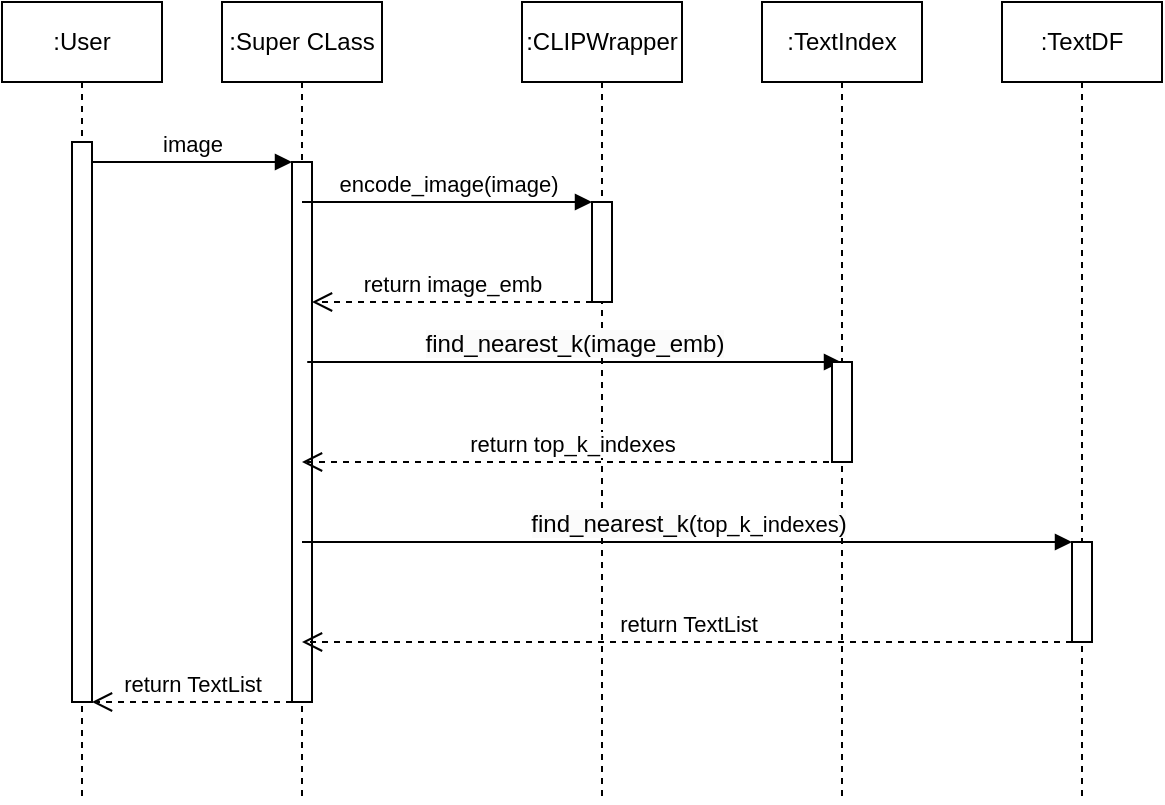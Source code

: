 <mxfile version="24.2.2" type="google">
  <diagram name="Page-1" id="2YBvvXClWsGukQMizWep">
    <mxGraphModel grid="1" page="1" gridSize="10" guides="1" tooltips="1" connect="1" arrows="1" fold="1" pageScale="1" pageWidth="850" pageHeight="1100" math="0" shadow="0">
      <root>
        <mxCell id="0" />
        <mxCell id="1" parent="0" />
        <mxCell id="7VVajDDt1qHXu371A4_M-3" value=":User" style="shape=umlLifeline;perimeter=lifelinePerimeter;whiteSpace=wrap;html=1;container=0;dropTarget=0;collapsible=0;recursiveResize=0;outlineConnect=0;portConstraint=eastwest;newEdgeStyle={&quot;edgeStyle&quot;:&quot;elbowEdgeStyle&quot;,&quot;elbow&quot;:&quot;vertical&quot;,&quot;curved&quot;:0,&quot;rounded&quot;:0};" vertex="1" parent="1">
          <mxGeometry x="150" y="280" width="80" height="400" as="geometry" />
        </mxCell>
        <mxCell id="7VVajDDt1qHXu371A4_M-4" value="" style="html=1;points=[];perimeter=orthogonalPerimeter;outlineConnect=0;targetShapes=umlLifeline;portConstraint=eastwest;newEdgeStyle={&quot;edgeStyle&quot;:&quot;elbowEdgeStyle&quot;,&quot;elbow&quot;:&quot;vertical&quot;,&quot;curved&quot;:0,&quot;rounded&quot;:0};" vertex="1" parent="7VVajDDt1qHXu371A4_M-3">
          <mxGeometry x="35" y="70" width="10" height="280" as="geometry" />
        </mxCell>
        <mxCell id="7VVajDDt1qHXu371A4_M-5" value=":Super CLass" style="shape=umlLifeline;perimeter=lifelinePerimeter;whiteSpace=wrap;html=1;container=0;dropTarget=0;collapsible=0;recursiveResize=0;outlineConnect=0;portConstraint=eastwest;newEdgeStyle={&quot;edgeStyle&quot;:&quot;elbowEdgeStyle&quot;,&quot;elbow&quot;:&quot;vertical&quot;,&quot;curved&quot;:0,&quot;rounded&quot;:0};" vertex="1" parent="1">
          <mxGeometry x="260" y="280" width="80" height="400" as="geometry" />
        </mxCell>
        <mxCell id="7VVajDDt1qHXu371A4_M-6" value="" style="html=1;points=[];perimeter=orthogonalPerimeter;outlineConnect=0;targetShapes=umlLifeline;portConstraint=eastwest;newEdgeStyle={&quot;edgeStyle&quot;:&quot;elbowEdgeStyle&quot;,&quot;elbow&quot;:&quot;vertical&quot;,&quot;curved&quot;:0,&quot;rounded&quot;:0};" vertex="1" parent="7VVajDDt1qHXu371A4_M-5">
          <mxGeometry x="35" y="80" width="10" height="270" as="geometry" />
        </mxCell>
        <mxCell id="7VVajDDt1qHXu371A4_M-7" value="image" style="html=1;verticalAlign=bottom;endArrow=block;edgeStyle=elbowEdgeStyle;elbow=vertical;curved=0;rounded=0;" edge="1" parent="1" source="7VVajDDt1qHXu371A4_M-4" target="7VVajDDt1qHXu371A4_M-6">
          <mxGeometry relative="1" as="geometry">
            <mxPoint x="255" y="370" as="sourcePoint" />
            <Array as="points">
              <mxPoint x="240" y="360" />
            </Array>
          </mxGeometry>
        </mxCell>
        <mxCell id="7VVajDDt1qHXu371A4_M-8" value="return TextList" style="html=1;verticalAlign=bottom;endArrow=open;dashed=1;endSize=8;edgeStyle=elbowEdgeStyle;elbow=vertical;curved=0;rounded=0;" edge="1" parent="1" source="7VVajDDt1qHXu371A4_M-6" target="7VVajDDt1qHXu371A4_M-4">
          <mxGeometry relative="1" as="geometry">
            <mxPoint x="255" y="445" as="targetPoint" />
            <Array as="points">
              <mxPoint x="250" y="630" />
            </Array>
          </mxGeometry>
        </mxCell>
        <mxCell id="7VVajDDt1qHXu371A4_M-9" value=":CLIPWrapper" style="shape=umlLifeline;perimeter=lifelinePerimeter;whiteSpace=wrap;html=1;container=0;dropTarget=0;collapsible=0;recursiveResize=0;outlineConnect=0;portConstraint=eastwest;newEdgeStyle={&quot;edgeStyle&quot;:&quot;elbowEdgeStyle&quot;,&quot;elbow&quot;:&quot;vertical&quot;,&quot;curved&quot;:0,&quot;rounded&quot;:0};" vertex="1" parent="1">
          <mxGeometry x="410" y="280" width="80" height="400" as="geometry" />
        </mxCell>
        <mxCell id="7VVajDDt1qHXu371A4_M-10" value="" style="html=1;points=[];perimeter=orthogonalPerimeter;outlineConnect=0;targetShapes=umlLifeline;portConstraint=eastwest;newEdgeStyle={&quot;edgeStyle&quot;:&quot;elbowEdgeStyle&quot;,&quot;elbow&quot;:&quot;vertical&quot;,&quot;curved&quot;:0,&quot;rounded&quot;:0};" vertex="1" parent="7VVajDDt1qHXu371A4_M-9">
          <mxGeometry x="35" y="100" width="10" height="50" as="geometry" />
        </mxCell>
        <mxCell id="7VVajDDt1qHXu371A4_M-11" value="encode_image(image)" style="html=1;verticalAlign=bottom;endArrow=block;edgeStyle=elbowEdgeStyle;elbow=vertical;curved=0;rounded=0;" edge="1" parent="1" source="7VVajDDt1qHXu371A4_M-5" target="7VVajDDt1qHXu371A4_M-10">
          <mxGeometry relative="1" as="geometry">
            <mxPoint x="320" y="380" as="sourcePoint" />
            <Array as="points">
              <mxPoint x="400" y="380" />
            </Array>
            <mxPoint x="470" y="380" as="targetPoint" />
          </mxGeometry>
        </mxCell>
        <mxCell id="7VVajDDt1qHXu371A4_M-12" value="return image_emb" style="html=1;verticalAlign=bottom;endArrow=open;dashed=1;endSize=8;edgeStyle=elbowEdgeStyle;elbow=vertical;curved=0;rounded=0;" edge="1" parent="1" source="7VVajDDt1qHXu371A4_M-10" target="7VVajDDt1qHXu371A4_M-6">
          <mxGeometry relative="1" as="geometry">
            <mxPoint x="310" y="430" as="targetPoint" />
            <Array as="points">
              <mxPoint x="383" y="430" />
            </Array>
            <mxPoint x="419.5" y="429.87" as="sourcePoint" />
          </mxGeometry>
        </mxCell>
        <mxCell id="7VVajDDt1qHXu371A4_M-13" value="&lt;span style=&quot;font-size: 12px; text-align: left; background-color: rgb(251, 251, 251);&quot;&gt;find_nearest_k(image_emb)&lt;/span&gt;" style="html=1;verticalAlign=bottom;endArrow=block;edgeStyle=elbowEdgeStyle;elbow=vertical;curved=0;rounded=0;" edge="1" parent="1" target="7VVajDDt1qHXu371A4_M-14">
          <mxGeometry relative="1" as="geometry">
            <mxPoint x="302.613" y="460" as="sourcePoint" />
            <Array as="points">
              <mxPoint x="402.38" y="460" />
            </Array>
            <mxPoint x="537.38" y="460" as="targetPoint" />
          </mxGeometry>
        </mxCell>
        <mxCell id="7VVajDDt1qHXu371A4_M-14" value=":TextIndex" style="shape=umlLifeline;perimeter=lifelinePerimeter;whiteSpace=wrap;html=1;container=0;dropTarget=0;collapsible=0;recursiveResize=0;outlineConnect=0;portConstraint=eastwest;newEdgeStyle={&quot;edgeStyle&quot;:&quot;elbowEdgeStyle&quot;,&quot;elbow&quot;:&quot;vertical&quot;,&quot;curved&quot;:0,&quot;rounded&quot;:0};" vertex="1" parent="1">
          <mxGeometry x="530" y="280" width="80" height="400" as="geometry" />
        </mxCell>
        <mxCell id="7VVajDDt1qHXu371A4_M-15" value="" style="html=1;points=[];perimeter=orthogonalPerimeter;outlineConnect=0;targetShapes=umlLifeline;portConstraint=eastwest;newEdgeStyle={&quot;edgeStyle&quot;:&quot;elbowEdgeStyle&quot;,&quot;elbow&quot;:&quot;vertical&quot;,&quot;curved&quot;:0,&quot;rounded&quot;:0};" vertex="1" parent="7VVajDDt1qHXu371A4_M-14">
          <mxGeometry x="35" y="180" width="10" height="50" as="geometry" />
        </mxCell>
        <mxCell id="7VVajDDt1qHXu371A4_M-16" value="return top_k_indexes" style="html=1;verticalAlign=bottom;endArrow=open;dashed=1;endSize=8;edgeStyle=elbowEdgeStyle;elbow=vertical;curved=0;rounded=0;" edge="1" parent="1" source="7VVajDDt1qHXu371A4_M-14" target="7VVajDDt1qHXu371A4_M-5">
          <mxGeometry relative="1" as="geometry">
            <mxPoint x="420" y="504.84" as="targetPoint" />
            <Array as="points">
              <mxPoint x="480" y="510" />
            </Array>
            <mxPoint x="510" y="500" as="sourcePoint" />
          </mxGeometry>
        </mxCell>
        <mxCell id="7VVajDDt1qHXu371A4_M-17" value=":TextDF" style="shape=umlLifeline;perimeter=lifelinePerimeter;whiteSpace=wrap;html=1;container=0;dropTarget=0;collapsible=0;recursiveResize=0;outlineConnect=0;portConstraint=eastwest;newEdgeStyle={&quot;edgeStyle&quot;:&quot;elbowEdgeStyle&quot;,&quot;elbow&quot;:&quot;vertical&quot;,&quot;curved&quot;:0,&quot;rounded&quot;:0};" vertex="1" parent="1">
          <mxGeometry x="650" y="280" width="80" height="400" as="geometry" />
        </mxCell>
        <mxCell id="7VVajDDt1qHXu371A4_M-18" value="" style="html=1;points=[];perimeter=orthogonalPerimeter;outlineConnect=0;targetShapes=umlLifeline;portConstraint=eastwest;newEdgeStyle={&quot;edgeStyle&quot;:&quot;elbowEdgeStyle&quot;,&quot;elbow&quot;:&quot;vertical&quot;,&quot;curved&quot;:0,&quot;rounded&quot;:0};" vertex="1" parent="7VVajDDt1qHXu371A4_M-17">
          <mxGeometry x="35" y="270" width="10" height="50" as="geometry" />
        </mxCell>
        <mxCell id="7VVajDDt1qHXu371A4_M-19" value="&lt;span style=&quot;font-size: 12px; text-align: left; background-color: rgb(251, 251, 251);&quot;&gt;find_nearest_k(&lt;/span&gt;top_k_indexes&lt;span style=&quot;font-size: 12px; text-align: left; background-color: rgb(251, 251, 251);&quot;&gt;)&lt;/span&gt;" style="html=1;verticalAlign=bottom;endArrow=block;edgeStyle=elbowEdgeStyle;elbow=vertical;curved=0;rounded=0;" edge="1" parent="1" source="7VVajDDt1qHXu371A4_M-5" target="7VVajDDt1qHXu371A4_M-18">
          <mxGeometry relative="1" as="geometry">
            <mxPoint x="320.003" y="550" as="sourcePoint" />
            <Array as="points">
              <mxPoint x="419.77" y="550" />
            </Array>
            <mxPoint x="554.77" y="550" as="targetPoint" />
          </mxGeometry>
        </mxCell>
        <mxCell id="7VVajDDt1qHXu371A4_M-20" value="return TextList" style="html=1;verticalAlign=bottom;endArrow=open;dashed=1;endSize=8;edgeStyle=elbowEdgeStyle;elbow=vertical;curved=0;rounded=0;" edge="1" parent="1" source="7VVajDDt1qHXu371A4_M-18" target="7VVajDDt1qHXu371A4_M-5">
          <mxGeometry relative="1" as="geometry">
            <mxPoint x="400" y="600.16" as="targetPoint" />
            <Array as="points">
              <mxPoint x="575" y="600" />
            </Array>
            <mxPoint x="640" y="600.16" as="sourcePoint" />
          </mxGeometry>
        </mxCell>
      </root>
    </mxGraphModel>
  </diagram>
</mxfile>
